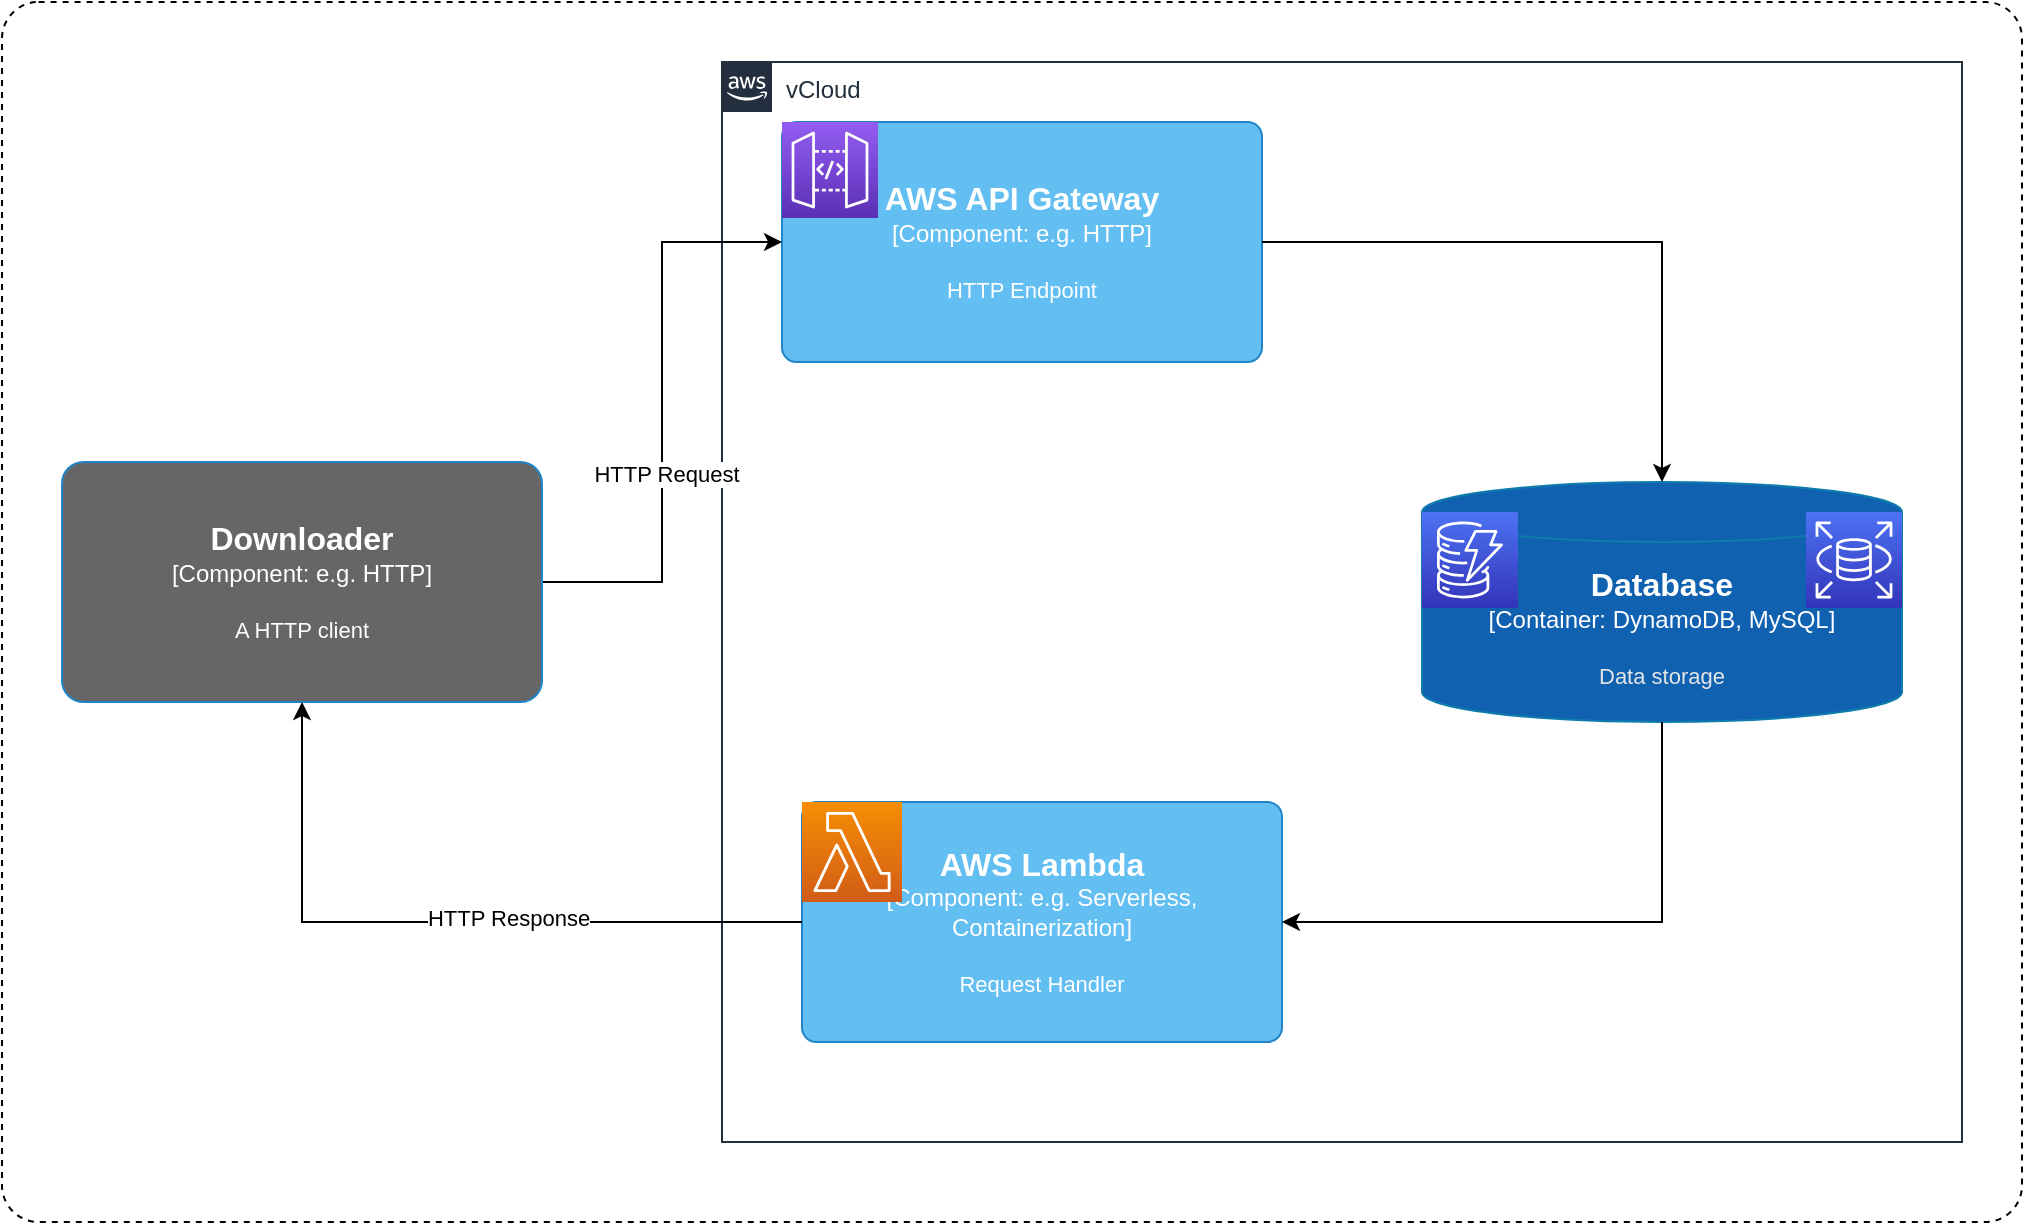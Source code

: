 <mxfile version="21.2.1" type="github">
  <diagram name="Page-1" id="Yjl-k3IvmLf3kv_nib0n">
    <mxGraphModel dx="2261" dy="796" grid="1" gridSize="10" guides="1" tooltips="1" connect="1" arrows="1" fold="1" page="1" pageScale="1" pageWidth="827" pageHeight="1169" math="0" shadow="0">
      <root>
        <mxCell id="0" />
        <mxCell id="1" parent="0" />
        <mxCell id="g49xZCm9ziOhcd1EIphp-14" value="" style="rounded=1;whiteSpace=wrap;html=1;dashed=1;gradientColor=none;arcSize=3;" vertex="1" parent="1">
          <mxGeometry x="-650" y="180" width="1010" height="610" as="geometry" />
        </mxCell>
        <mxCell id="g49xZCm9ziOhcd1EIphp-15" value="vCloud" style="points=[[0,0],[0.25,0],[0.5,0],[0.75,0],[1,0],[1,0.25],[1,0.5],[1,0.75],[1,1],[0.75,1],[0.5,1],[0.25,1],[0,1],[0,0.75],[0,0.5],[0,0.25]];outlineConnect=0;gradientColor=none;html=1;whiteSpace=wrap;fontSize=12;fontStyle=0;container=1;pointerEvents=0;collapsible=0;recursiveResize=0;shape=mxgraph.aws4.group;grIcon=mxgraph.aws4.group_aws_cloud_alt;strokeColor=#232F3E;fillColor=none;verticalAlign=top;align=left;spacingLeft=30;fontColor=#232F3E;dashed=0;" vertex="1" parent="1">
          <mxGeometry x="-290" y="210" width="620" height="540" as="geometry" />
        </mxCell>
        <object placeholders="1" c4Type="Database" c4Container="Container" c4Technology="DynamoDB, MySQL" c4Description="Data storage" label="&lt;font style=&quot;font-size: 16px&quot;&gt;&lt;b&gt;%c4Type%&lt;/b&gt;&lt;/font&gt;&lt;div&gt;[%c4Container%:&amp;nbsp;%c4Technology%]&lt;/div&gt;&lt;br&gt;&lt;div&gt;&lt;font style=&quot;font-size: 11px&quot;&gt;&lt;font color=&quot;#E6E6E6&quot;&gt;%c4Description%&lt;/font&gt;&lt;/div&gt;" id="g49xZCm9ziOhcd1EIphp-20">
          <mxCell style="shape=cylinder3;size=15;whiteSpace=wrap;html=1;boundedLbl=1;rounded=0;labelBackgroundColor=none;fillColor=#1061b0;fontSize=12;fontColor=#ffffff;align=center;strokeColor=#0E7DAD;metaEdit=1;points=[[0.5,0,0],[1,0.25,0],[1,0.5,0],[1,0.75,0],[0.5,1,0],[0,0.75,0],[0,0.5,0],[0,0.25,0]];resizable=0;" vertex="1" parent="g49xZCm9ziOhcd1EIphp-15">
            <mxGeometry x="350" y="210" width="240" height="120" as="geometry" />
          </mxCell>
        </object>
        <mxCell id="g49xZCm9ziOhcd1EIphp-32" value="" style="group" vertex="1" connectable="0" parent="g49xZCm9ziOhcd1EIphp-15">
          <mxGeometry x="30" y="30" width="240" height="120" as="geometry" />
        </mxCell>
        <object placeholders="1" c4Name="AWS API Gateway" c4Type="Component" c4Technology="e.g. HTTP" c4Description="HTTP Endpoint" label="&lt;font style=&quot;font-size: 16px&quot;&gt;&lt;b&gt;%c4Name%&lt;/b&gt;&lt;/font&gt;&lt;div&gt;[%c4Type%: %c4Technology%]&lt;/div&gt;&lt;br&gt;&lt;div&gt;&lt;font style=&quot;font-size: 11px&quot;&gt;%c4Description%&lt;/font&gt;&lt;/div&gt;" id="g49xZCm9ziOhcd1EIphp-27">
          <mxCell style="rounded=1;whiteSpace=wrap;html=1;labelBackgroundColor=none;fillColor=#63BEF2;fontColor=#ffffff;align=center;arcSize=6;strokeColor=#2086C9;metaEdit=1;resizable=0;points=[[0.25,0,0],[0.5,0,0],[0.75,0,0],[1,0.25,0],[1,0.5,0],[1,0.75,0],[0.75,1,0],[0.5,1,0],[0.25,1,0],[0,0.75,0],[0,0.5,0],[0,0.25,0]];" vertex="1" parent="g49xZCm9ziOhcd1EIphp-32">
            <mxGeometry width="240" height="120" as="geometry" />
          </mxCell>
        </object>
        <mxCell id="g49xZCm9ziOhcd1EIphp-29" value="" style="sketch=0;points=[[0,0,0],[0.25,0,0],[0.5,0,0],[0.75,0,0],[1,0,0],[0,1,0],[0.25,1,0],[0.5,1,0],[0.75,1,0],[1,1,0],[0,0.25,0],[0,0.5,0],[0,0.75,0],[1,0.25,0],[1,0.5,0],[1,0.75,0]];outlineConnect=0;fontColor=#232F3E;gradientColor=#945DF2;gradientDirection=north;fillColor=#5A30B5;strokeColor=#ffffff;dashed=0;verticalLabelPosition=bottom;verticalAlign=top;align=center;html=1;fontSize=12;fontStyle=0;aspect=fixed;shape=mxgraph.aws4.resourceIcon;resIcon=mxgraph.aws4.api_gateway;" vertex="1" parent="g49xZCm9ziOhcd1EIphp-32">
          <mxGeometry width="48" height="48" as="geometry" />
        </mxCell>
        <mxCell id="g49xZCm9ziOhcd1EIphp-33" style="edgeStyle=orthogonalEdgeStyle;rounded=0;orthogonalLoop=1;jettySize=auto;html=1;entryX=0.5;entryY=0;entryDx=0;entryDy=0;entryPerimeter=0;" edge="1" parent="g49xZCm9ziOhcd1EIphp-15" source="g49xZCm9ziOhcd1EIphp-27" target="g49xZCm9ziOhcd1EIphp-20">
          <mxGeometry relative="1" as="geometry" />
        </mxCell>
        <mxCell id="g49xZCm9ziOhcd1EIphp-40" value="" style="sketch=0;points=[[0,0,0],[0.25,0,0],[0.5,0,0],[0.75,0,0],[1,0,0],[0,1,0],[0.25,1,0],[0.5,1,0],[0.75,1,0],[1,1,0],[0,0.25,0],[0,0.5,0],[0,0.75,0],[1,0.25,0],[1,0.5,0],[1,0.75,0]];outlineConnect=0;fontColor=#232F3E;gradientColor=#4D72F3;gradientDirection=north;fillColor=#3334B9;strokeColor=#ffffff;dashed=0;verticalLabelPosition=bottom;verticalAlign=top;align=center;html=1;fontSize=12;fontStyle=0;aspect=fixed;shape=mxgraph.aws4.resourceIcon;resIcon=mxgraph.aws4.dynamodb;" vertex="1" parent="g49xZCm9ziOhcd1EIphp-15">
          <mxGeometry x="350" y="225" width="48" height="48" as="geometry" />
        </mxCell>
        <mxCell id="g49xZCm9ziOhcd1EIphp-41" value="" style="sketch=0;points=[[0,0,0],[0.25,0,0],[0.5,0,0],[0.75,0,0],[1,0,0],[0,1,0],[0.25,1,0],[0.5,1,0],[0.75,1,0],[1,1,0],[0,0.25,0],[0,0.5,0],[0,0.75,0],[1,0.25,0],[1,0.5,0],[1,0.75,0]];outlineConnect=0;fontColor=#232F3E;gradientColor=#4D72F3;gradientDirection=north;fillColor=#3334B9;strokeColor=#ffffff;dashed=0;verticalLabelPosition=bottom;verticalAlign=top;align=center;html=1;fontSize=12;fontStyle=0;aspect=fixed;shape=mxgraph.aws4.resourceIcon;resIcon=mxgraph.aws4.rds;" vertex="1" parent="g49xZCm9ziOhcd1EIphp-15">
          <mxGeometry x="542" y="225" width="48" height="48" as="geometry" />
        </mxCell>
        <mxCell id="g49xZCm9ziOhcd1EIphp-36" style="rounded=0;orthogonalLoop=1;jettySize=auto;html=1;entryX=0;entryY=0.5;entryDx=0;entryDy=0;entryPerimeter=0;edgeStyle=orthogonalEdgeStyle;" edge="1" parent="1" source="g49xZCm9ziOhcd1EIphp-26" target="g49xZCm9ziOhcd1EIphp-27">
          <mxGeometry relative="1" as="geometry" />
        </mxCell>
        <mxCell id="g49xZCm9ziOhcd1EIphp-38" value="HTTP Request" style="edgeLabel;html=1;align=center;verticalAlign=middle;resizable=0;points=[];" vertex="1" connectable="0" parent="g49xZCm9ziOhcd1EIphp-36">
          <mxGeometry x="-0.214" y="-2" relative="1" as="geometry">
            <mxPoint as="offset" />
          </mxGeometry>
        </mxCell>
        <object c4Name="Downloader" c4Type="Component" c4Technology="e.g. HTTP" c4Description="A HTTP client" label="&lt;font style=&quot;font-size: 16px&quot;&gt;&lt;b&gt;%c4Name%&lt;/b&gt;&lt;/font&gt;&lt;div&gt;[%c4Type%: %c4Technology%]&lt;/div&gt;&lt;br&gt;&lt;div&gt;&lt;font style=&quot;font-size: 11px&quot;&gt;%c4Description%&lt;/font&gt;&lt;/div&gt;" placeholders="1" id="g49xZCm9ziOhcd1EIphp-26">
          <mxCell style="rounded=1;whiteSpace=wrap;html=1;labelBackgroundColor=none;fillColor=#666666;fontColor=#ffffff;align=center;arcSize=9;strokeColor=#2086C9;metaEdit=1;resizable=0;points=[[0.25,0,0],[0.5,0,0],[0.75,0,0],[1,0.25,0],[1,0.5,0],[1,0.75,0],[0.75,1,0],[0.5,1,0],[0.25,1,0],[0,0.75,0],[0,0.5,0],[0,0.25,0]];" vertex="1" parent="1">
            <mxGeometry x="-620" y="410" width="240" height="120" as="geometry" />
          </mxCell>
        </object>
        <mxCell id="g49xZCm9ziOhcd1EIphp-31" value="" style="group" vertex="1" connectable="0" parent="1">
          <mxGeometry x="-250" y="580" width="240" height="120" as="geometry" />
        </mxCell>
        <object placeholders="1" c4Name="AWS Lambda" c4Type="Component" c4Technology="e.g. Serverless, Containerization" c4Description="Request Handler" label="&lt;font style=&quot;font-size: 16px&quot;&gt;&lt;b&gt;%c4Name%&lt;/b&gt;&lt;/font&gt;&lt;div&gt;[%c4Type%: %c4Technology%]&lt;/div&gt;&lt;br&gt;&lt;div&gt;&lt;font style=&quot;font-size: 11px&quot;&gt;%c4Description%&lt;/font&gt;&lt;/div&gt;" id="g49xZCm9ziOhcd1EIphp-30">
          <mxCell style="rounded=1;whiteSpace=wrap;html=1;labelBackgroundColor=none;fillColor=#63BEF2;fontColor=#ffffff;align=center;arcSize=6;strokeColor=#2086C9;metaEdit=1;resizable=0;points=[[0.25,0,0],[0.5,0,0],[0.75,0,0],[1,0.25,0],[1,0.5,0],[1,0.75,0],[0.75,1,0],[0.5,1,0],[0.25,1,0],[0,0.75,0],[0,0.5,0],[0,0.25,0]];" vertex="1" parent="g49xZCm9ziOhcd1EIphp-31">
            <mxGeometry width="240" height="120" as="geometry" />
          </mxCell>
        </object>
        <mxCell id="g49xZCm9ziOhcd1EIphp-28" value="" style="sketch=0;points=[[0,0,0],[0.25,0,0],[0.5,0,0],[0.75,0,0],[1,0,0],[0,1,0],[0.25,1,0],[0.5,1,0],[0.75,1,0],[1,1,0],[0,0.25,0],[0,0.5,0],[0,0.75,0],[1,0.25,0],[1,0.5,0],[1,0.75,0]];outlineConnect=0;fontColor=#232F3E;gradientColor=#F78E04;gradientDirection=north;fillColor=#D05C17;strokeColor=#ffffff;dashed=0;verticalLabelPosition=bottom;verticalAlign=top;align=center;html=1;fontSize=12;fontStyle=0;aspect=fixed;shape=mxgraph.aws4.resourceIcon;resIcon=mxgraph.aws4.lambda;" vertex="1" parent="g49xZCm9ziOhcd1EIphp-31">
          <mxGeometry width="50" height="50" as="geometry" />
        </mxCell>
        <mxCell id="g49xZCm9ziOhcd1EIphp-35" style="edgeStyle=orthogonalEdgeStyle;rounded=0;orthogonalLoop=1;jettySize=auto;html=1;entryX=1;entryY=0.5;entryDx=0;entryDy=0;entryPerimeter=0;" edge="1" parent="1" source="g49xZCm9ziOhcd1EIphp-20" target="g49xZCm9ziOhcd1EIphp-30">
          <mxGeometry relative="1" as="geometry">
            <Array as="points">
              <mxPoint x="180" y="640" />
            </Array>
          </mxGeometry>
        </mxCell>
        <mxCell id="g49xZCm9ziOhcd1EIphp-37" style="edgeStyle=orthogonalEdgeStyle;rounded=0;orthogonalLoop=1;jettySize=auto;html=1;" edge="1" parent="1" source="g49xZCm9ziOhcd1EIphp-30" target="g49xZCm9ziOhcd1EIphp-26">
          <mxGeometry relative="1" as="geometry" />
        </mxCell>
        <mxCell id="g49xZCm9ziOhcd1EIphp-39" value="HTTP Response" style="edgeLabel;html=1;align=center;verticalAlign=middle;resizable=0;points=[];" vertex="1" connectable="0" parent="g49xZCm9ziOhcd1EIphp-37">
          <mxGeometry x="-0.183" y="-2" relative="1" as="geometry">
            <mxPoint as="offset" />
          </mxGeometry>
        </mxCell>
      </root>
    </mxGraphModel>
  </diagram>
</mxfile>
